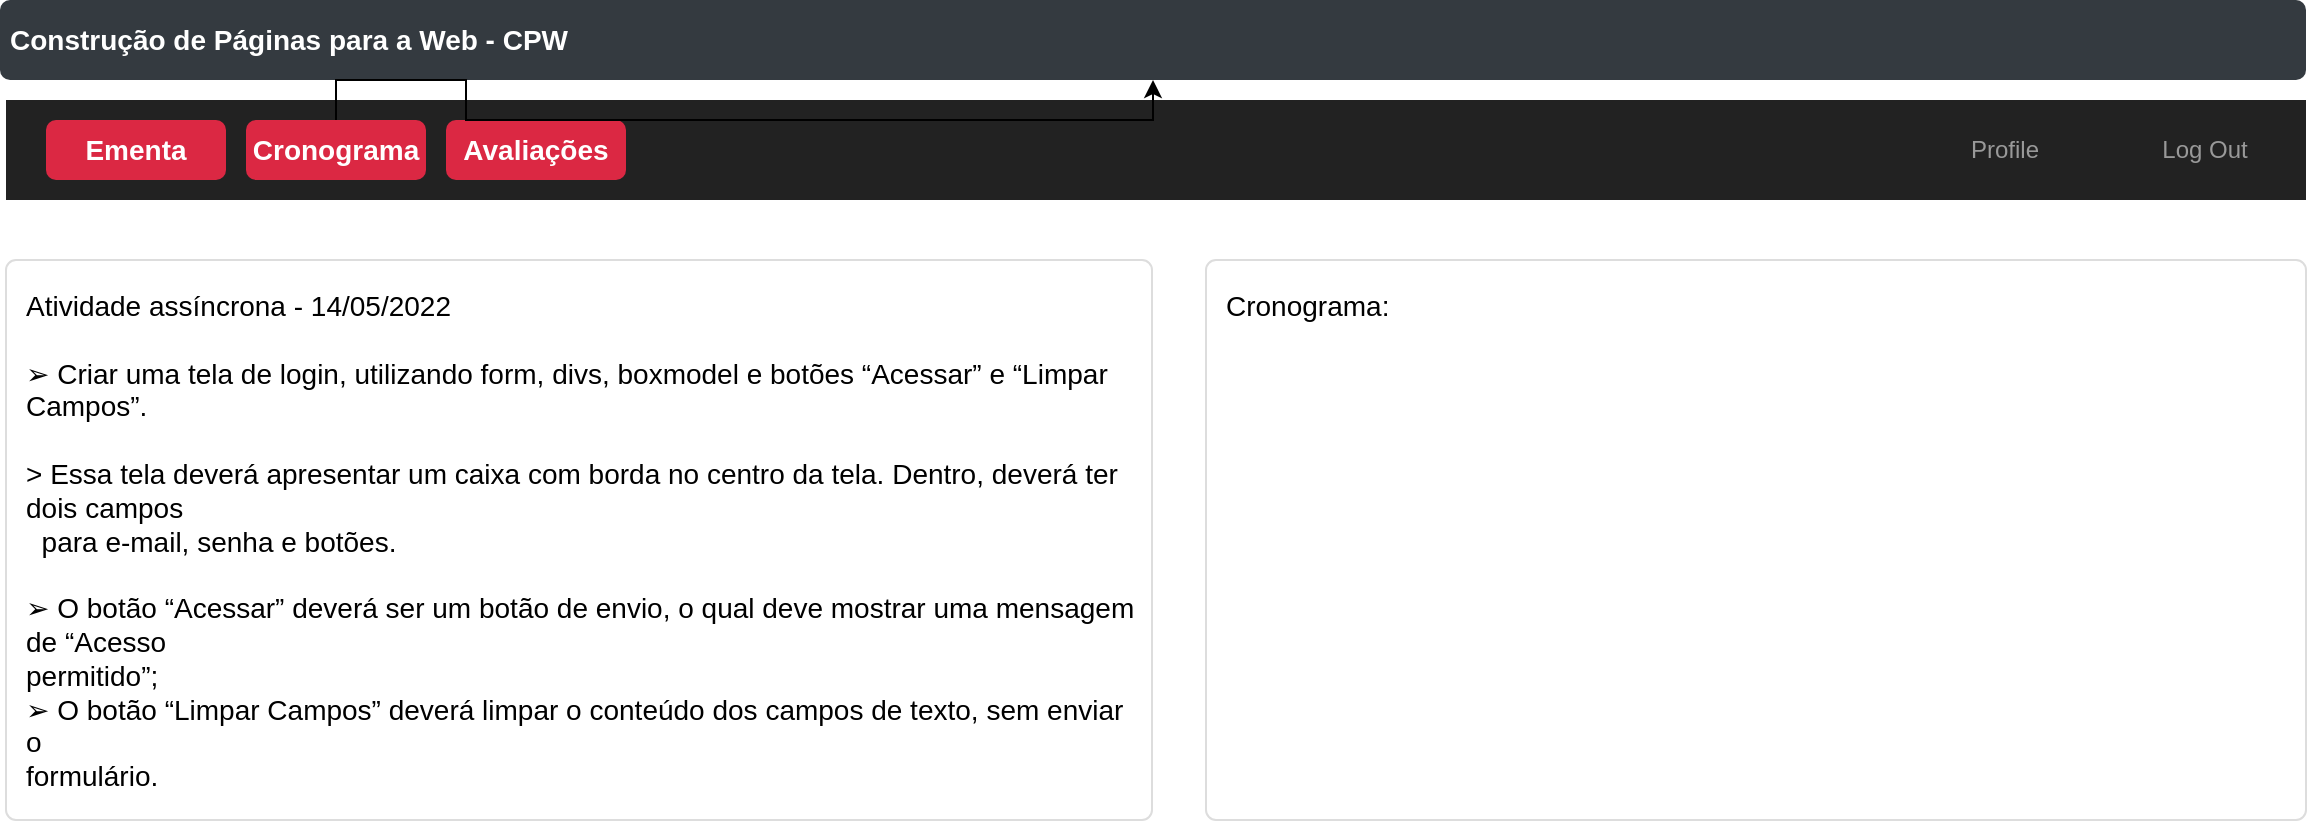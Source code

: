 <mxfile version="18.0.1" type="device"><diagram name="Page-1" id="c9db0220-8083-56f3-ca83-edcdcd058819"><mxGraphModel dx="816" dy="566" grid="1" gridSize="10" guides="1" tooltips="1" connect="1" arrows="1" fold="1" page="1" pageScale="1.5" pageWidth="826" pageHeight="1169" background="none" math="0" shadow="0"><root><mxCell id="0" style=";html=1;"/><mxCell id="1" style=";html=1;" parent="0"/><mxCell id="3d76a8aef4d5c911-1" value="" style="html=1;shadow=0;dashed=0;shape=mxgraph.bootstrap.rect;fillColor=#222222;strokeColor=none;whiteSpace=wrap;rounded=0;fontSize=12;fontColor=#000000;align=center;" parent="1" vertex="1"><mxGeometry x="40" y="70" width="1150" height="50" as="geometry"/></mxCell><mxCell id="3d76a8aef4d5c911-9" value="Profile" style="html=1;shadow=0;dashed=0;fillColor=none;strokeColor=none;shape=mxgraph.bootstrap.rect;fontColor=#999999;whiteSpace=wrap;" parent="3d76a8aef4d5c911-1" vertex="1"><mxGeometry x="948.75" width="100.625" height="50" as="geometry"/></mxCell><mxCell id="3d76a8aef4d5c911-10" value="Log Out" style="html=1;shadow=0;dashed=0;fillColor=none;strokeColor=none;shape=mxgraph.bootstrap.rect;fontColor=#999999;whiteSpace=wrap;" parent="3d76a8aef4d5c911-1" vertex="1"><mxGeometry x="1049.375" width="100.625" height="50" as="geometry"/></mxCell><mxCell id="V3958zAwhsfgwWq6zAv5-2" value="Ementa" style="html=1;shadow=0;dashed=0;shape=mxgraph.bootstrap.rrect;rSize=5;strokeColor=none;strokeWidth=1;fillColor=#DB2843;fontColor=#FFFFFF;whiteSpace=wrap;align=center;verticalAlign=middle;spacingLeft=0;fontStyle=1;fontSize=14;spacing=5;" parent="3d76a8aef4d5c911-1" vertex="1"><mxGeometry x="20" y="10" width="90" height="30" as="geometry"/></mxCell><mxCell id="V3958zAwhsfgwWq6zAv5-4" value="Cronograma" style="html=1;shadow=0;dashed=0;shape=mxgraph.bootstrap.rrect;rSize=5;strokeColor=none;strokeWidth=1;fillColor=#DB2843;fontColor=#FFFFFF;whiteSpace=wrap;align=center;verticalAlign=middle;spacingLeft=0;fontStyle=1;fontSize=14;spacing=5;" parent="3d76a8aef4d5c911-1" vertex="1"><mxGeometry x="120" y="10" width="90" height="30" as="geometry"/></mxCell><mxCell id="96CVLCNqjB8va1q2vhp2-2" value="Avaliações" style="html=1;shadow=0;dashed=0;shape=mxgraph.bootstrap.rrect;rSize=5;strokeColor=none;strokeWidth=1;fillColor=#DB2843;fontColor=#FFFFFF;whiteSpace=wrap;align=center;verticalAlign=middle;spacingLeft=0;fontStyle=1;fontSize=14;spacing=5;" vertex="1" parent="3d76a8aef4d5c911-1"><mxGeometry x="220" y="10" width="90" height="30" as="geometry"/></mxCell><mxCell id="3d76a8aef4d5c911-24" value="&lt;div&gt;Atividade assíncrona - 14/05/2022&lt;/div&gt;&lt;div&gt;&lt;br&gt;&lt;/div&gt;&lt;div&gt;➢ Criar uma tela de login, utilizando form, divs, boxmodel e botões “Acessar” e “Limpar Campos”.&lt;br&gt;&lt;br&gt;&amp;gt; Essa tela deverá apresentar um caixa com borda no centro da tela. Dentro, deverá ter dois campos&lt;br&gt;&amp;nbsp; para e-mail, senha e botões.&lt;br&gt;&lt;br&gt;➢ O botão “Acessar” deverá ser um botão de envio, o qual deve mostrar uma mensagem de “Acesso&lt;br&gt;permitido”;&lt;br&gt;➢ O botão “Limpar Campos” deverá limpar o conteúdo dos campos de texto, sem enviar o&lt;br&gt;formulário.&lt;br&gt;&lt;/div&gt;" style="html=1;shadow=0;dashed=0;shape=mxgraph.bootstrap.rrect;rSize=5;fontSize=14;strokeColor=#dddddd;align=left;spacing=10;verticalAlign=top;whiteSpace=wrap;rounded=0;" parent="1" vertex="1"><mxGeometry x="40" y="150" width="573" height="280" as="geometry"/></mxCell><mxCell id="V3958zAwhsfgwWq6zAv5-1" value="Construção de Páginas para a Web - CPW" style="html=1;shadow=0;dashed=0;shape=mxgraph.bootstrap.rrect;rSize=5;strokeColor=none;strokeWidth=1;fillColor=#343A40;fontColor=#FFFFFF;whiteSpace=wrap;align=left;verticalAlign=middle;spacingLeft=0;fontStyle=1;fontSize=14;spacing=5;" parent="1" vertex="1"><mxGeometry x="37" y="20" width="1153" height="40" as="geometry"/></mxCell><mxCell id="V3958zAwhsfgwWq6zAv5-5" value="" style="edgeStyle=orthogonalEdgeStyle;rounded=0;orthogonalLoop=1;jettySize=auto;html=1;fontSize=14;" parent="1" source="V3958zAwhsfgwWq6zAv5-4" target="V3958zAwhsfgwWq6zAv5-1" edge="1"><mxGeometry relative="1" as="geometry"/></mxCell><mxCell id="V3958zAwhsfgwWq6zAv5-6" value="Cronograma:" style="html=1;shadow=0;dashed=0;shape=mxgraph.bootstrap.rrect;rSize=5;fontSize=14;strokeColor=#dddddd;align=left;spacing=10;verticalAlign=top;whiteSpace=wrap;rounded=0;" parent="1" vertex="1"><mxGeometry x="640" y="150" width="550" height="280" as="geometry"/></mxCell></root></mxGraphModel></diagram></mxfile>
